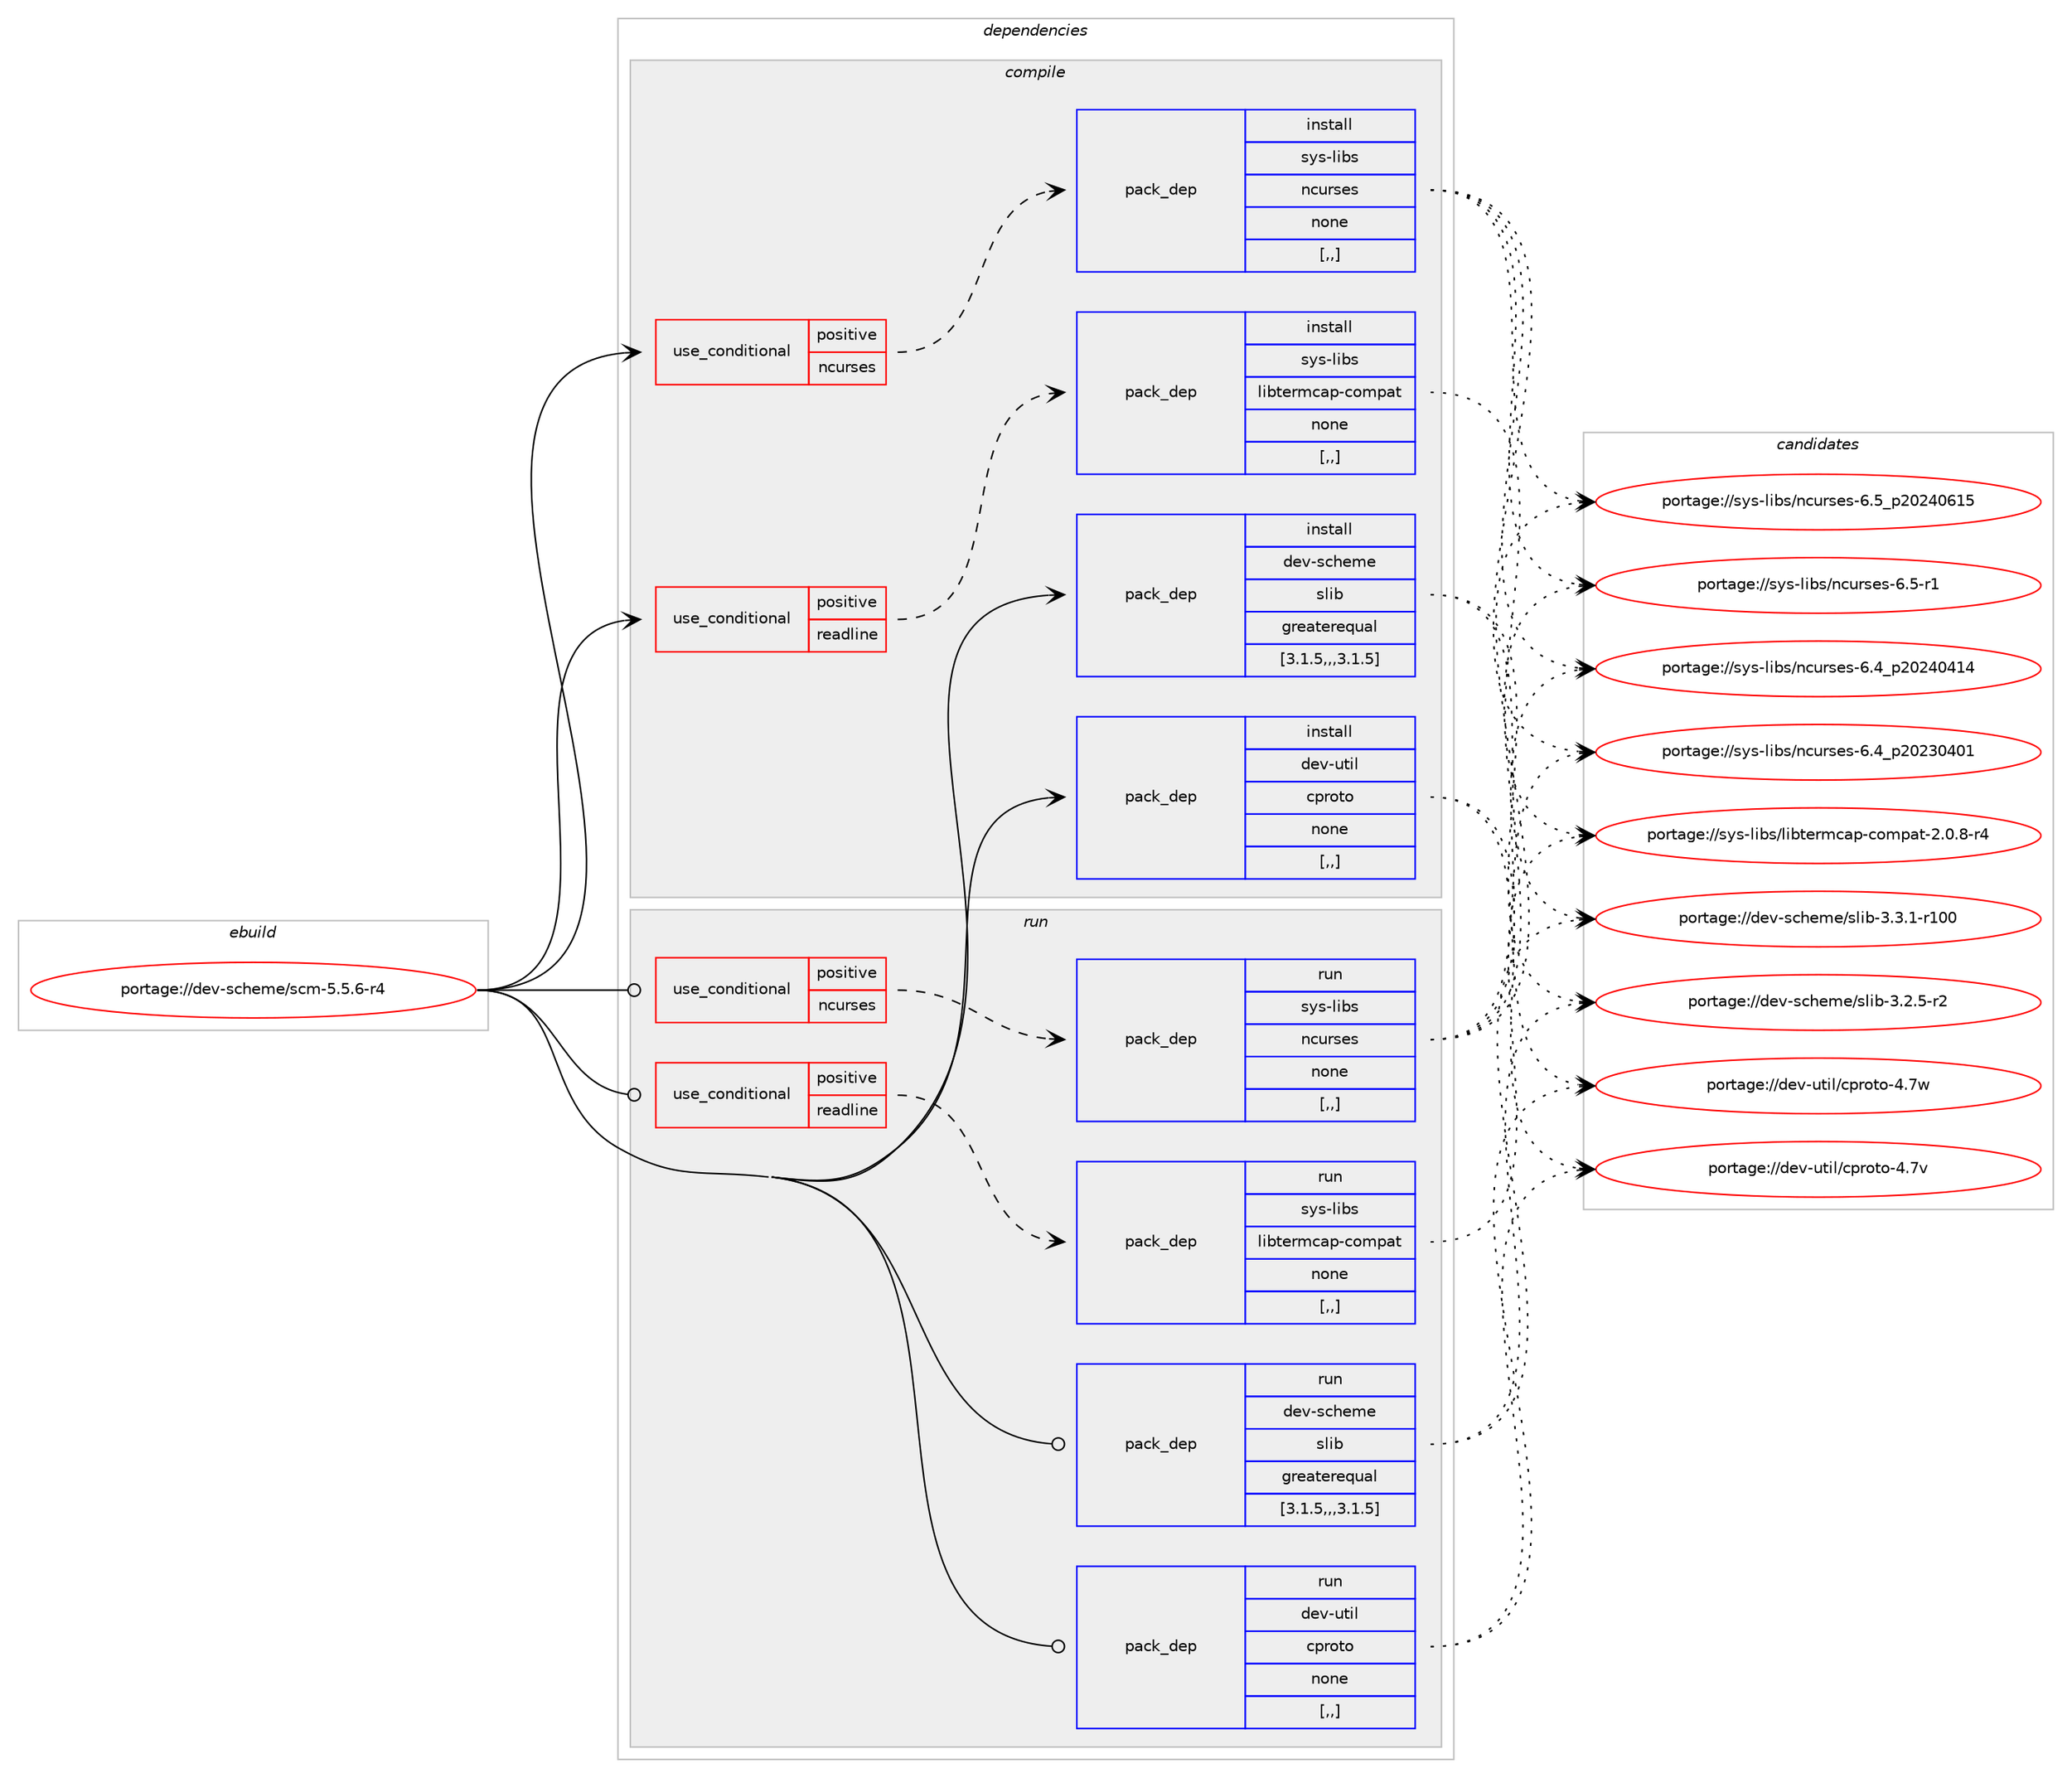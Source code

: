 digraph prolog {

# *************
# Graph options
# *************

newrank=true;
concentrate=true;
compound=true;
graph [rankdir=LR,fontname=Helvetica,fontsize=10,ranksep=1.5];#, ranksep=2.5, nodesep=0.2];
edge  [arrowhead=vee];
node  [fontname=Helvetica,fontsize=10];

# **********
# The ebuild
# **********

subgraph cluster_leftcol {
color=gray;
label=<<i>ebuild</i>>;
id [label="portage://dev-scheme/scm-5.5.6-r4", color=red, width=4, href="../dev-scheme/scm-5.5.6-r4.svg"];
}

# ****************
# The dependencies
# ****************

subgraph cluster_midcol {
color=gray;
label=<<i>dependencies</i>>;
subgraph cluster_compile {
fillcolor="#eeeeee";
style=filled;
label=<<i>compile</i>>;
subgraph cond190373 {
dependency705505 [label=<<TABLE BORDER="0" CELLBORDER="1" CELLSPACING="0" CELLPADDING="4"><TR><TD ROWSPAN="3" CELLPADDING="10">use_conditional</TD></TR><TR><TD>positive</TD></TR><TR><TD>ncurses</TD></TR></TABLE>>, shape=none, color=red];
subgraph pack510146 {
dependency705506 [label=<<TABLE BORDER="0" CELLBORDER="1" CELLSPACING="0" CELLPADDING="4" WIDTH="220"><TR><TD ROWSPAN="6" CELLPADDING="30">pack_dep</TD></TR><TR><TD WIDTH="110">install</TD></TR><TR><TD>sys-libs</TD></TR><TR><TD>ncurses</TD></TR><TR><TD>none</TD></TR><TR><TD>[,,]</TD></TR></TABLE>>, shape=none, color=blue];
}
dependency705505:e -> dependency705506:w [weight=20,style="dashed",arrowhead="vee"];
}
id:e -> dependency705505:w [weight=20,style="solid",arrowhead="vee"];
subgraph cond190374 {
dependency705507 [label=<<TABLE BORDER="0" CELLBORDER="1" CELLSPACING="0" CELLPADDING="4"><TR><TD ROWSPAN="3" CELLPADDING="10">use_conditional</TD></TR><TR><TD>positive</TD></TR><TR><TD>readline</TD></TR></TABLE>>, shape=none, color=red];
subgraph pack510147 {
dependency705508 [label=<<TABLE BORDER="0" CELLBORDER="1" CELLSPACING="0" CELLPADDING="4" WIDTH="220"><TR><TD ROWSPAN="6" CELLPADDING="30">pack_dep</TD></TR><TR><TD WIDTH="110">install</TD></TR><TR><TD>sys-libs</TD></TR><TR><TD>libtermcap-compat</TD></TR><TR><TD>none</TD></TR><TR><TD>[,,]</TD></TR></TABLE>>, shape=none, color=blue];
}
dependency705507:e -> dependency705508:w [weight=20,style="dashed",arrowhead="vee"];
}
id:e -> dependency705507:w [weight=20,style="solid",arrowhead="vee"];
subgraph pack510148 {
dependency705509 [label=<<TABLE BORDER="0" CELLBORDER="1" CELLSPACING="0" CELLPADDING="4" WIDTH="220"><TR><TD ROWSPAN="6" CELLPADDING="30">pack_dep</TD></TR><TR><TD WIDTH="110">install</TD></TR><TR><TD>dev-scheme</TD></TR><TR><TD>slib</TD></TR><TR><TD>greaterequal</TD></TR><TR><TD>[3.1.5,,,3.1.5]</TD></TR></TABLE>>, shape=none, color=blue];
}
id:e -> dependency705509:w [weight=20,style="solid",arrowhead="vee"];
subgraph pack510149 {
dependency705510 [label=<<TABLE BORDER="0" CELLBORDER="1" CELLSPACING="0" CELLPADDING="4" WIDTH="220"><TR><TD ROWSPAN="6" CELLPADDING="30">pack_dep</TD></TR><TR><TD WIDTH="110">install</TD></TR><TR><TD>dev-util</TD></TR><TR><TD>cproto</TD></TR><TR><TD>none</TD></TR><TR><TD>[,,]</TD></TR></TABLE>>, shape=none, color=blue];
}
id:e -> dependency705510:w [weight=20,style="solid",arrowhead="vee"];
}
subgraph cluster_compileandrun {
fillcolor="#eeeeee";
style=filled;
label=<<i>compile and run</i>>;
}
subgraph cluster_run {
fillcolor="#eeeeee";
style=filled;
label=<<i>run</i>>;
subgraph cond190375 {
dependency705511 [label=<<TABLE BORDER="0" CELLBORDER="1" CELLSPACING="0" CELLPADDING="4"><TR><TD ROWSPAN="3" CELLPADDING="10">use_conditional</TD></TR><TR><TD>positive</TD></TR><TR><TD>ncurses</TD></TR></TABLE>>, shape=none, color=red];
subgraph pack510150 {
dependency705512 [label=<<TABLE BORDER="0" CELLBORDER="1" CELLSPACING="0" CELLPADDING="4" WIDTH="220"><TR><TD ROWSPAN="6" CELLPADDING="30">pack_dep</TD></TR><TR><TD WIDTH="110">run</TD></TR><TR><TD>sys-libs</TD></TR><TR><TD>ncurses</TD></TR><TR><TD>none</TD></TR><TR><TD>[,,]</TD></TR></TABLE>>, shape=none, color=blue];
}
dependency705511:e -> dependency705512:w [weight=20,style="dashed",arrowhead="vee"];
}
id:e -> dependency705511:w [weight=20,style="solid",arrowhead="odot"];
subgraph cond190376 {
dependency705513 [label=<<TABLE BORDER="0" CELLBORDER="1" CELLSPACING="0" CELLPADDING="4"><TR><TD ROWSPAN="3" CELLPADDING="10">use_conditional</TD></TR><TR><TD>positive</TD></TR><TR><TD>readline</TD></TR></TABLE>>, shape=none, color=red];
subgraph pack510151 {
dependency705514 [label=<<TABLE BORDER="0" CELLBORDER="1" CELLSPACING="0" CELLPADDING="4" WIDTH="220"><TR><TD ROWSPAN="6" CELLPADDING="30">pack_dep</TD></TR><TR><TD WIDTH="110">run</TD></TR><TR><TD>sys-libs</TD></TR><TR><TD>libtermcap-compat</TD></TR><TR><TD>none</TD></TR><TR><TD>[,,]</TD></TR></TABLE>>, shape=none, color=blue];
}
dependency705513:e -> dependency705514:w [weight=20,style="dashed",arrowhead="vee"];
}
id:e -> dependency705513:w [weight=20,style="solid",arrowhead="odot"];
subgraph pack510152 {
dependency705515 [label=<<TABLE BORDER="0" CELLBORDER="1" CELLSPACING="0" CELLPADDING="4" WIDTH="220"><TR><TD ROWSPAN="6" CELLPADDING="30">pack_dep</TD></TR><TR><TD WIDTH="110">run</TD></TR><TR><TD>dev-scheme</TD></TR><TR><TD>slib</TD></TR><TR><TD>greaterequal</TD></TR><TR><TD>[3.1.5,,,3.1.5]</TD></TR></TABLE>>, shape=none, color=blue];
}
id:e -> dependency705515:w [weight=20,style="solid",arrowhead="odot"];
subgraph pack510153 {
dependency705516 [label=<<TABLE BORDER="0" CELLBORDER="1" CELLSPACING="0" CELLPADDING="4" WIDTH="220"><TR><TD ROWSPAN="6" CELLPADDING="30">pack_dep</TD></TR><TR><TD WIDTH="110">run</TD></TR><TR><TD>dev-util</TD></TR><TR><TD>cproto</TD></TR><TR><TD>none</TD></TR><TR><TD>[,,]</TD></TR></TABLE>>, shape=none, color=blue];
}
id:e -> dependency705516:w [weight=20,style="solid",arrowhead="odot"];
}
}

# **************
# The candidates
# **************

subgraph cluster_choices {
rank=same;
color=gray;
label=<<i>candidates</i>>;

subgraph choice510146 {
color=black;
nodesep=1;
choice1151211154510810598115471109911711411510111545544653951125048505248544953 [label="portage://sys-libs/ncurses-6.5_p20240615", color=red, width=4,href="../sys-libs/ncurses-6.5_p20240615.svg"];
choice11512111545108105981154711099117114115101115455446534511449 [label="portage://sys-libs/ncurses-6.5-r1", color=red, width=4,href="../sys-libs/ncurses-6.5-r1.svg"];
choice1151211154510810598115471109911711411510111545544652951125048505248524952 [label="portage://sys-libs/ncurses-6.4_p20240414", color=red, width=4,href="../sys-libs/ncurses-6.4_p20240414.svg"];
choice1151211154510810598115471109911711411510111545544652951125048505148524849 [label="portage://sys-libs/ncurses-6.4_p20230401", color=red, width=4,href="../sys-libs/ncurses-6.4_p20230401.svg"];
dependency705506:e -> choice1151211154510810598115471109911711411510111545544653951125048505248544953:w [style=dotted,weight="100"];
dependency705506:e -> choice11512111545108105981154711099117114115101115455446534511449:w [style=dotted,weight="100"];
dependency705506:e -> choice1151211154510810598115471109911711411510111545544652951125048505248524952:w [style=dotted,weight="100"];
dependency705506:e -> choice1151211154510810598115471109911711411510111545544652951125048505148524849:w [style=dotted,weight="100"];
}
subgraph choice510147 {
color=black;
nodesep=1;
choice1151211154510810598115471081059811610111410999971124599111109112971164550464846564511452 [label="portage://sys-libs/libtermcap-compat-2.0.8-r4", color=red, width=4,href="../sys-libs/libtermcap-compat-2.0.8-r4.svg"];
dependency705508:e -> choice1151211154510810598115471081059811610111410999971124599111109112971164550464846564511452:w [style=dotted,weight="100"];
}
subgraph choice510148 {
color=black;
nodesep=1;
choice1001011184511599104101109101471151081059845514651464945114494848 [label="portage://dev-scheme/slib-3.3.1-r100", color=red, width=4,href="../dev-scheme/slib-3.3.1-r100.svg"];
choice100101118451159910410110910147115108105984551465046534511450 [label="portage://dev-scheme/slib-3.2.5-r2", color=red, width=4,href="../dev-scheme/slib-3.2.5-r2.svg"];
dependency705509:e -> choice1001011184511599104101109101471151081059845514651464945114494848:w [style=dotted,weight="100"];
dependency705509:e -> choice100101118451159910410110910147115108105984551465046534511450:w [style=dotted,weight="100"];
}
subgraph choice510149 {
color=black;
nodesep=1;
choice10010111845117116105108479911211411111611145524655119 [label="portage://dev-util/cproto-4.7w", color=red, width=4,href="../dev-util/cproto-4.7w.svg"];
choice10010111845117116105108479911211411111611145524655118 [label="portage://dev-util/cproto-4.7v", color=red, width=4,href="../dev-util/cproto-4.7v.svg"];
dependency705510:e -> choice10010111845117116105108479911211411111611145524655119:w [style=dotted,weight="100"];
dependency705510:e -> choice10010111845117116105108479911211411111611145524655118:w [style=dotted,weight="100"];
}
subgraph choice510150 {
color=black;
nodesep=1;
choice1151211154510810598115471109911711411510111545544653951125048505248544953 [label="portage://sys-libs/ncurses-6.5_p20240615", color=red, width=4,href="../sys-libs/ncurses-6.5_p20240615.svg"];
choice11512111545108105981154711099117114115101115455446534511449 [label="portage://sys-libs/ncurses-6.5-r1", color=red, width=4,href="../sys-libs/ncurses-6.5-r1.svg"];
choice1151211154510810598115471109911711411510111545544652951125048505248524952 [label="portage://sys-libs/ncurses-6.4_p20240414", color=red, width=4,href="../sys-libs/ncurses-6.4_p20240414.svg"];
choice1151211154510810598115471109911711411510111545544652951125048505148524849 [label="portage://sys-libs/ncurses-6.4_p20230401", color=red, width=4,href="../sys-libs/ncurses-6.4_p20230401.svg"];
dependency705512:e -> choice1151211154510810598115471109911711411510111545544653951125048505248544953:w [style=dotted,weight="100"];
dependency705512:e -> choice11512111545108105981154711099117114115101115455446534511449:w [style=dotted,weight="100"];
dependency705512:e -> choice1151211154510810598115471109911711411510111545544652951125048505248524952:w [style=dotted,weight="100"];
dependency705512:e -> choice1151211154510810598115471109911711411510111545544652951125048505148524849:w [style=dotted,weight="100"];
}
subgraph choice510151 {
color=black;
nodesep=1;
choice1151211154510810598115471081059811610111410999971124599111109112971164550464846564511452 [label="portage://sys-libs/libtermcap-compat-2.0.8-r4", color=red, width=4,href="../sys-libs/libtermcap-compat-2.0.8-r4.svg"];
dependency705514:e -> choice1151211154510810598115471081059811610111410999971124599111109112971164550464846564511452:w [style=dotted,weight="100"];
}
subgraph choice510152 {
color=black;
nodesep=1;
choice1001011184511599104101109101471151081059845514651464945114494848 [label="portage://dev-scheme/slib-3.3.1-r100", color=red, width=4,href="../dev-scheme/slib-3.3.1-r100.svg"];
choice100101118451159910410110910147115108105984551465046534511450 [label="portage://dev-scheme/slib-3.2.5-r2", color=red, width=4,href="../dev-scheme/slib-3.2.5-r2.svg"];
dependency705515:e -> choice1001011184511599104101109101471151081059845514651464945114494848:w [style=dotted,weight="100"];
dependency705515:e -> choice100101118451159910410110910147115108105984551465046534511450:w [style=dotted,weight="100"];
}
subgraph choice510153 {
color=black;
nodesep=1;
choice10010111845117116105108479911211411111611145524655119 [label="portage://dev-util/cproto-4.7w", color=red, width=4,href="../dev-util/cproto-4.7w.svg"];
choice10010111845117116105108479911211411111611145524655118 [label="portage://dev-util/cproto-4.7v", color=red, width=4,href="../dev-util/cproto-4.7v.svg"];
dependency705516:e -> choice10010111845117116105108479911211411111611145524655119:w [style=dotted,weight="100"];
dependency705516:e -> choice10010111845117116105108479911211411111611145524655118:w [style=dotted,weight="100"];
}
}

}
